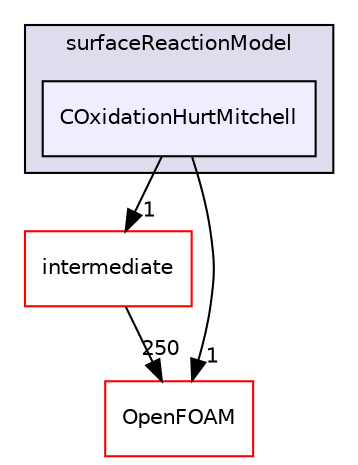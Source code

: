 digraph "src/lagrangian/coalCombustion/submodels/surfaceReactionModel/COxidationHurtMitchell" {
  bgcolor=transparent;
  compound=true
  node [ fontsize="10", fontname="Helvetica"];
  edge [ labelfontsize="10", labelfontname="Helvetica"];
  subgraph clusterdir_39175ac9bc62ba09a35292aef1677b92 {
    graph [ bgcolor="#ddddee", pencolor="black", label="surfaceReactionModel" fontname="Helvetica", fontsize="10", URL="dir_39175ac9bc62ba09a35292aef1677b92.html"]
  dir_e263361df07c416d4a6a26531edb400b [shape=box, label="COxidationHurtMitchell", style="filled", fillcolor="#eeeeff", pencolor="black", URL="dir_e263361df07c416d4a6a26531edb400b.html"];
  }
  dir_d3c32a493136c130c1f0d51f4f35c297 [shape=box label="intermediate" color="red" URL="dir_d3c32a493136c130c1f0d51f4f35c297.html"];
  dir_c5473ff19b20e6ec4dfe5c310b3778a8 [shape=box label="OpenFOAM" color="red" URL="dir_c5473ff19b20e6ec4dfe5c310b3778a8.html"];
  dir_d3c32a493136c130c1f0d51f4f35c297->dir_c5473ff19b20e6ec4dfe5c310b3778a8 [headlabel="250", labeldistance=1.5 headhref="dir_001388_001896.html"];
  dir_e263361df07c416d4a6a26531edb400b->dir_d3c32a493136c130c1f0d51f4f35c297 [headlabel="1", labeldistance=1.5 headhref="dir_001381_001388.html"];
  dir_e263361df07c416d4a6a26531edb400b->dir_c5473ff19b20e6ec4dfe5c310b3778a8 [headlabel="1", labeldistance=1.5 headhref="dir_001381_001896.html"];
}
